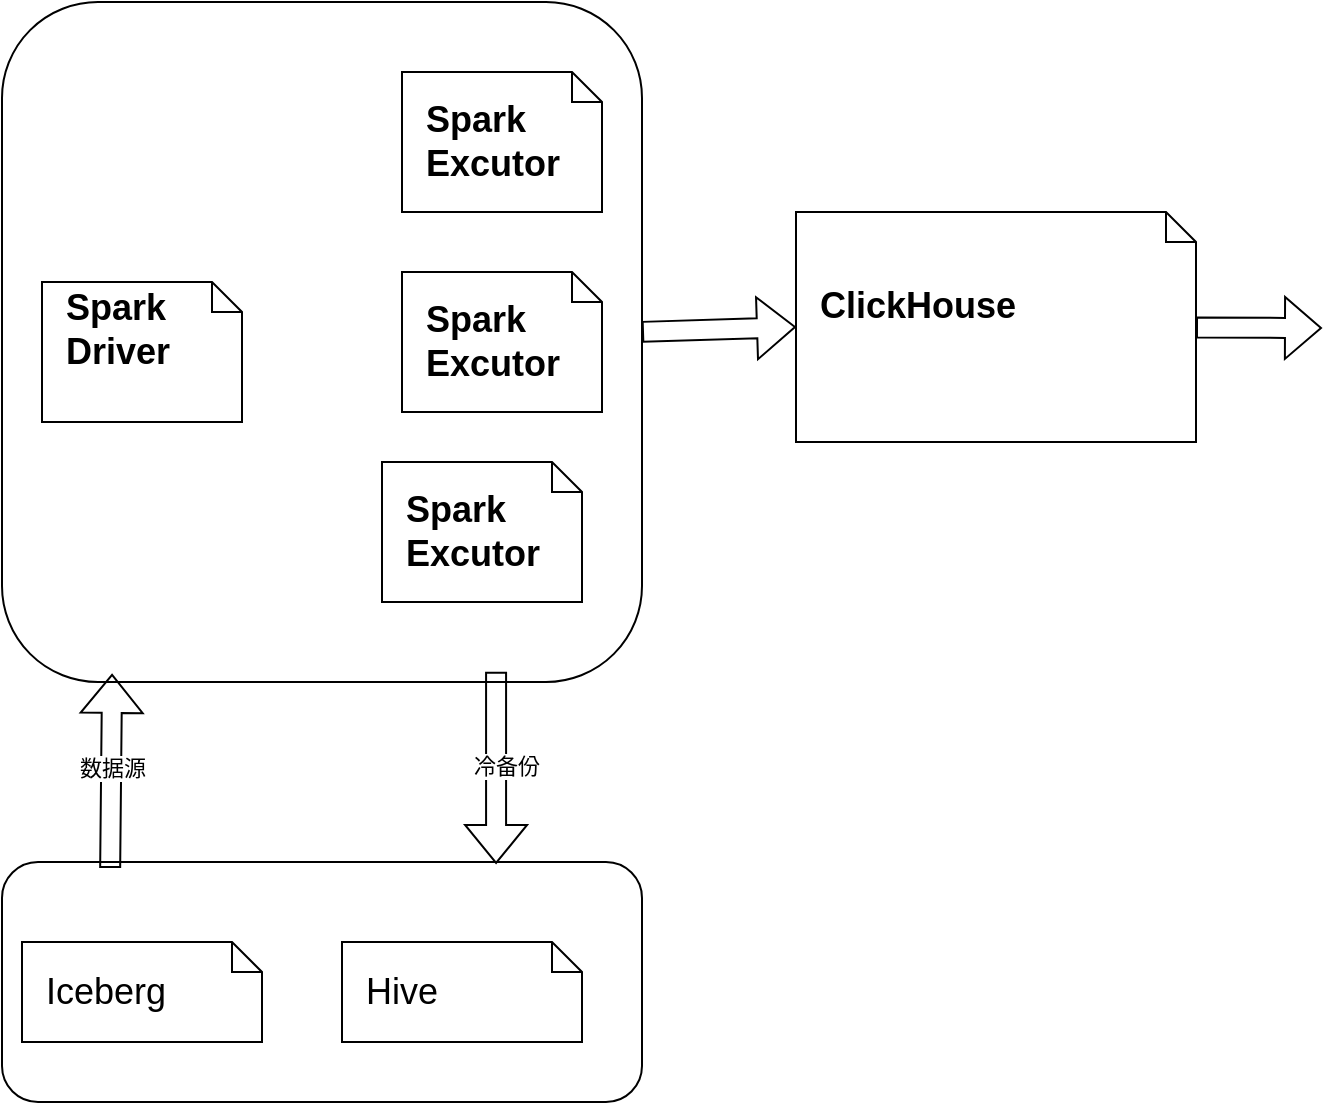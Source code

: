<mxfile version="21.7.5" type="device">
  <diagram name="Page-1" id="929967ad-93f9-6ef4-fab6-5d389245f69c">
    <mxGraphModel dx="1434" dy="836" grid="1" gridSize="10" guides="1" tooltips="1" connect="1" arrows="1" fold="1" page="1" pageScale="1.5" pageWidth="1169" pageHeight="826" background="none" math="0" shadow="0">
      <root>
        <mxCell id="0" style=";html=1;" />
        <mxCell id="1" style=";html=1;" parent="0" />
        <mxCell id="Z6IjwmgCavdGaCXbELWS-8" value="" style="rounded=1;whiteSpace=wrap;html=1;" parent="1" vertex="1">
          <mxGeometry x="480" y="840" width="320" height="120" as="geometry" />
        </mxCell>
        <mxCell id="Z6IjwmgCavdGaCXbELWS-5" value="" style="rounded=1;whiteSpace=wrap;html=1;" parent="1" vertex="1">
          <mxGeometry x="480" y="410" width="320" height="340" as="geometry" />
        </mxCell>
        <mxCell id="1672d66443f91eb5-11" value="&lt;div style=&quot;font-size: 18px;&quot;&gt;&lt;font style=&quot;font-size: 18px;&quot;&gt;&lt;b&gt;Spark&lt;/b&gt;&lt;/font&gt;&lt;/div&gt;&lt;div style=&quot;font-size: 18px;&quot;&gt;&lt;font style=&quot;font-size: 18px;&quot;&gt;&lt;b&gt;Driver&lt;/b&gt;&lt;/font&gt;&lt;/div&gt;&lt;div style=&quot;font-size: 18px;&quot;&gt;&lt;font style=&quot;font-size: 18px;&quot;&gt;&lt;b&gt;&lt;br&gt;&lt;/b&gt;&lt;/font&gt;&lt;/div&gt;" style="shape=note;size=15;align=left;spacingLeft=10;html=1;whiteSpace=wrap;strokeWidth=1;fontSize=12;" parent="1" vertex="1">
          <mxGeometry x="500" y="550" width="100" height="70" as="geometry" />
        </mxCell>
        <mxCell id="1672d66443f91eb5-12" value="&lt;div style=&quot;font-size: 18px;&quot;&gt;&lt;font style=&quot;font-size: 18px;&quot;&gt;&lt;b&gt;ClickHouse&lt;/b&gt;&lt;/font&gt;&lt;/div&gt;&lt;div style=&quot;font-size: 18px;&quot;&gt;&lt;font style=&quot;font-size: 18px;&quot;&gt;&lt;b&gt;&lt;br&gt;&lt;/b&gt;&lt;/font&gt;&lt;/div&gt;" style="shape=note;size=15;align=left;spacingLeft=10;html=1;whiteSpace=wrap;strokeWidth=1;fontSize=12;" parent="1" vertex="1">
          <mxGeometry x="877" y="515" width="200" height="115" as="geometry" />
        </mxCell>
        <mxCell id="Z6IjwmgCavdGaCXbELWS-1" value="&lt;div style=&quot;font-size: 18px;&quot;&gt;&lt;font style=&quot;font-size: 18px;&quot;&gt;&lt;b&gt;Spark&lt;/b&gt;&lt;/font&gt;&lt;/div&gt;&lt;div style=&quot;font-size: 18px;&quot;&gt;&lt;font style=&quot;font-size: 18px;&quot;&gt;&lt;b&gt;Excutor&lt;br&gt;&lt;/b&gt;&lt;/font&gt;&lt;/div&gt;" style="shape=note;size=15;align=left;spacingLeft=10;html=1;whiteSpace=wrap;strokeWidth=1;fontSize=12;" parent="1" vertex="1">
          <mxGeometry x="680" y="445" width="100" height="70" as="geometry" />
        </mxCell>
        <mxCell id="Z6IjwmgCavdGaCXbELWS-2" value="&lt;div style=&quot;font-size: 18px;&quot;&gt;&lt;font style=&quot;font-size: 18px;&quot;&gt;&lt;b&gt;Spark&lt;/b&gt;&lt;/font&gt;&lt;/div&gt;&lt;div style=&quot;font-size: 18px;&quot;&gt;&lt;font style=&quot;font-size: 18px;&quot;&gt;&lt;b&gt;Excutor&lt;br&gt;&lt;/b&gt;&lt;/font&gt;&lt;/div&gt;" style="shape=note;size=15;align=left;spacingLeft=10;html=1;whiteSpace=wrap;strokeWidth=1;fontSize=12;" parent="1" vertex="1">
          <mxGeometry x="680" y="545" width="100" height="70" as="geometry" />
        </mxCell>
        <mxCell id="Z6IjwmgCavdGaCXbELWS-3" value="&lt;div style=&quot;font-size: 18px;&quot;&gt;&lt;font style=&quot;font-size: 18px;&quot;&gt;&lt;b&gt;Spark&lt;/b&gt;&lt;/font&gt;&lt;/div&gt;&lt;div style=&quot;font-size: 18px;&quot;&gt;&lt;font style=&quot;font-size: 18px;&quot;&gt;&lt;b&gt;Excutor&lt;br&gt;&lt;/b&gt;&lt;/font&gt;&lt;/div&gt;" style="shape=note;size=15;align=left;spacingLeft=10;html=1;whiteSpace=wrap;strokeWidth=1;fontSize=12;" parent="1" vertex="1">
          <mxGeometry x="670" y="640" width="100" height="70" as="geometry" />
        </mxCell>
        <mxCell id="Z6IjwmgCavdGaCXbELWS-6" value="&lt;font style=&quot;font-size: 18px;&quot;&gt;Iceberg&lt;/font&gt;" style="shape=note;size=15;align=left;spacingLeft=10;html=1;whiteSpace=wrap;strokeWidth=1;fontSize=12;" parent="1" vertex="1">
          <mxGeometry x="490" y="880" width="120" height="50" as="geometry" />
        </mxCell>
        <mxCell id="Z6IjwmgCavdGaCXbELWS-7" value="&lt;font style=&quot;font-size: 18px;&quot;&gt;Hive&lt;/font&gt;" style="shape=note;size=15;align=left;spacingLeft=10;html=1;whiteSpace=wrap;strokeWidth=1;fontSize=12;" parent="1" vertex="1">
          <mxGeometry x="650" y="880" width="120" height="50" as="geometry" />
        </mxCell>
        <mxCell id="Z6IjwmgCavdGaCXbELWS-14" value="" style="shape=flexArrow;endArrow=classic;html=1;rounded=0;exitX=0.169;exitY=0.025;exitDx=0;exitDy=0;exitPerimeter=0;entryX=0.172;entryY=0.988;entryDx=0;entryDy=0;entryPerimeter=0;" parent="1" source="Z6IjwmgCavdGaCXbELWS-8" target="Z6IjwmgCavdGaCXbELWS-5" edge="1">
          <mxGeometry width="50" height="50" relative="1" as="geometry">
            <mxPoint x="740" y="690" as="sourcePoint" />
            <mxPoint x="790" y="640" as="targetPoint" />
            <Array as="points" />
          </mxGeometry>
        </mxCell>
        <mxCell id="Z6IjwmgCavdGaCXbELWS-16" value="数据源" style="edgeLabel;html=1;align=center;verticalAlign=middle;resizable=0;points=[];" parent="Z6IjwmgCavdGaCXbELWS-14" vertex="1" connectable="0">
          <mxGeometry x="0.03" relative="1" as="geometry">
            <mxPoint as="offset" />
          </mxGeometry>
        </mxCell>
        <mxCell id="Z6IjwmgCavdGaCXbELWS-22" value="" style="shape=flexArrow;endArrow=classic;html=1;rounded=0;entryX=0.772;entryY=0.008;entryDx=0;entryDy=0;entryPerimeter=0;exitX=0.772;exitY=0.985;exitDx=0;exitDy=0;exitPerimeter=0;" parent="1" source="Z6IjwmgCavdGaCXbELWS-5" target="Z6IjwmgCavdGaCXbELWS-8" edge="1">
          <mxGeometry width="50" height="50" relative="1" as="geometry">
            <mxPoint x="727" y="760" as="sourcePoint" />
            <mxPoint x="760" y="840" as="targetPoint" />
          </mxGeometry>
        </mxCell>
        <mxCell id="Z6IjwmgCavdGaCXbELWS-29" value="Text" style="edgeLabel;html=1;align=center;verticalAlign=middle;resizable=0;points=[];" parent="Z6IjwmgCavdGaCXbELWS-22" vertex="1" connectable="0">
          <mxGeometry x="-0.019" relative="1" as="geometry">
            <mxPoint as="offset" />
          </mxGeometry>
        </mxCell>
        <mxCell id="Z6IjwmgCavdGaCXbELWS-32" value="&lt;div&gt;冷备份&lt;/div&gt;" style="edgeLabel;html=1;align=center;verticalAlign=middle;resizable=0;points=[];" parent="Z6IjwmgCavdGaCXbELWS-22" vertex="1" connectable="0">
          <mxGeometry x="-0.019" y="5" relative="1" as="geometry">
            <mxPoint as="offset" />
          </mxGeometry>
        </mxCell>
        <mxCell id="Z6IjwmgCavdGaCXbELWS-37" value="" style="shape=flexArrow;endArrow=classic;html=1;rounded=0;entryX=0;entryY=0.5;entryDx=0;entryDy=0;entryPerimeter=0;" parent="1" source="Z6IjwmgCavdGaCXbELWS-5" target="1672d66443f91eb5-12" edge="1">
          <mxGeometry width="50" height="50" relative="1" as="geometry">
            <mxPoint x="810" y="570" as="sourcePoint" />
            <mxPoint x="870" y="560" as="targetPoint" />
          </mxGeometry>
        </mxCell>
        <mxCell id="Z6IjwmgCavdGaCXbELWS-38" value="" style="shape=flexArrow;endArrow=classic;html=1;rounded=0;width=10;endSize=5.67;" parent="1" source="1672d66443f91eb5-12" edge="1">
          <mxGeometry width="50" height="50" relative="1" as="geometry">
            <mxPoint x="1082" y="573" as="sourcePoint" />
            <mxPoint x="1140" y="573" as="targetPoint" />
          </mxGeometry>
        </mxCell>
      </root>
    </mxGraphModel>
  </diagram>
</mxfile>
